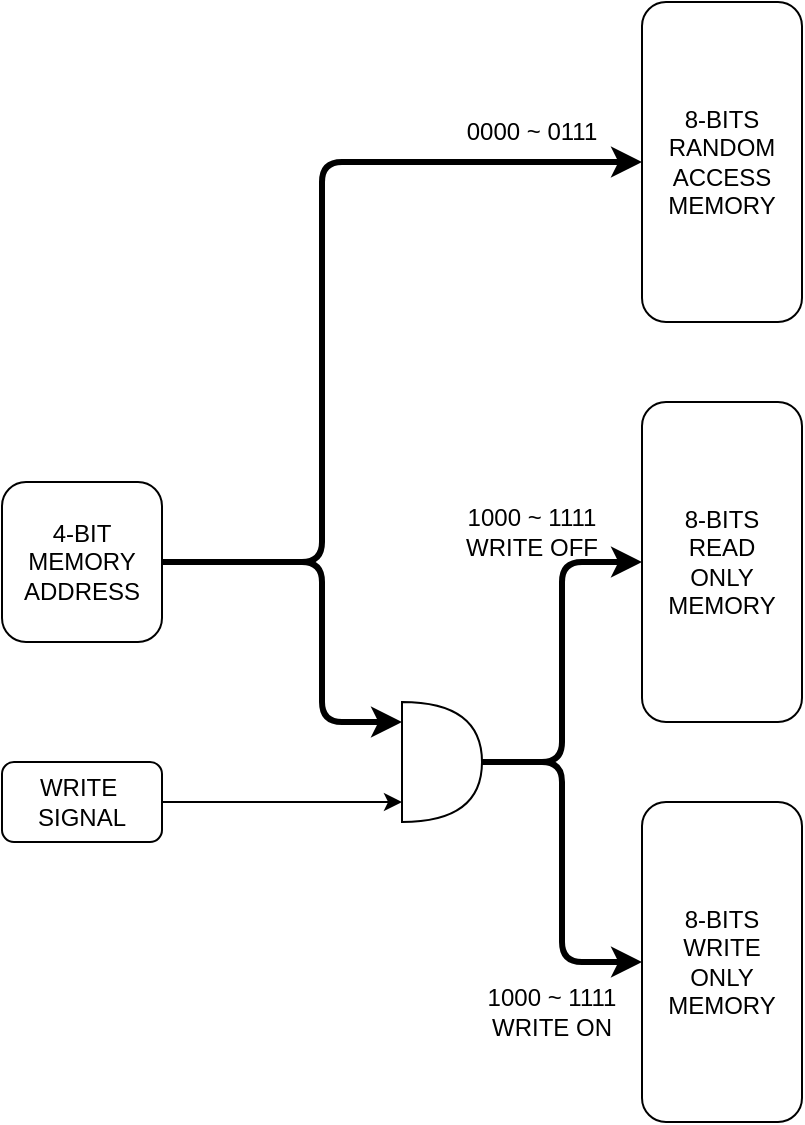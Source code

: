 <mxfile version="19.0.3" type="device"><diagram id="CEW2a40DihMgxlEmS-lu" name="Page-1"><mxGraphModel dx="981" dy="597" grid="1" gridSize="10" guides="1" tooltips="1" connect="1" arrows="1" fold="1" page="1" pageScale="1" pageWidth="1654" pageHeight="1169" math="0" shadow="0"><root><mxCell id="0"/><mxCell id="1" parent="0"/><mxCell id="6hhGulpWdwO3_v-PRKeV-1" value="4-BIT&lt;br&gt;MEMORY&lt;br&gt;ADDRESS" style="rounded=1;whiteSpace=wrap;html=1;" vertex="1" parent="1"><mxGeometry x="400" y="560" width="80" height="80" as="geometry"/></mxCell><mxCell id="6hhGulpWdwO3_v-PRKeV-2" value="WRITE&amp;nbsp;&lt;br&gt;SIGNAL" style="rounded=1;whiteSpace=wrap;html=1;" vertex="1" parent="1"><mxGeometry x="400" y="700" width="80" height="40" as="geometry"/></mxCell><mxCell id="6hhGulpWdwO3_v-PRKeV-3" value="8-BITS&lt;br&gt;RANDOM&lt;br&gt;ACCESS&lt;br&gt;MEMORY" style="rounded=1;whiteSpace=wrap;html=1;" vertex="1" parent="1"><mxGeometry x="720" y="320" width="80" height="160" as="geometry"/></mxCell><mxCell id="6hhGulpWdwO3_v-PRKeV-4" value="8-BITS&lt;br&gt;READ&lt;br&gt;ONLY&lt;br&gt;MEMORY" style="rounded=1;whiteSpace=wrap;html=1;" vertex="1" parent="1"><mxGeometry x="720" y="520" width="80" height="160" as="geometry"/></mxCell><mxCell id="6hhGulpWdwO3_v-PRKeV-5" value="8-BITS&lt;br&gt;WRITE&lt;br&gt;ONLY&lt;br&gt;MEMORY" style="rounded=1;whiteSpace=wrap;html=1;" vertex="1" parent="1"><mxGeometry x="720" y="720" width="80" height="160" as="geometry"/></mxCell><mxCell id="6hhGulpWdwO3_v-PRKeV-6" value="" style="endArrow=classic;html=1;rounded=1;exitX=1;exitY=0.5;exitDx=0;exitDy=0;entryX=0;entryY=0.5;entryDx=0;entryDy=0;strokeWidth=3;" edge="1" parent="1" source="6hhGulpWdwO3_v-PRKeV-1" target="6hhGulpWdwO3_v-PRKeV-3"><mxGeometry width="50" height="50" relative="1" as="geometry"><mxPoint x="690" y="650" as="sourcePoint"/><mxPoint x="740" y="600" as="targetPoint"/><Array as="points"><mxPoint x="560" y="600"/><mxPoint x="560" y="400"/></Array></mxGeometry></mxCell><mxCell id="6hhGulpWdwO3_v-PRKeV-7" value="0000 ~ 0111" style="text;html=1;strokeColor=none;fillColor=none;align=center;verticalAlign=middle;whiteSpace=wrap;rounded=0;" vertex="1" parent="1"><mxGeometry x="630" y="370" width="70" height="30" as="geometry"/></mxCell><mxCell id="6hhGulpWdwO3_v-PRKeV-8" value="" style="endArrow=classic;html=1;rounded=1;strokeWidth=3;" edge="1" parent="1"><mxGeometry width="50" height="50" relative="1" as="geometry"><mxPoint x="480" y="600" as="sourcePoint"/><mxPoint x="600" y="680" as="targetPoint"/><Array as="points"><mxPoint x="560" y="600"/><mxPoint x="560" y="680"/></Array></mxGeometry></mxCell><mxCell id="6hhGulpWdwO3_v-PRKeV-9" value="" style="endArrow=classic;html=1;rounded=1;strokeWidth=1;exitX=1;exitY=0.5;exitDx=0;exitDy=0;" edge="1" parent="1" source="6hhGulpWdwO3_v-PRKeV-2"><mxGeometry width="50" height="50" relative="1" as="geometry"><mxPoint x="640" y="690" as="sourcePoint"/><mxPoint x="600" y="720" as="targetPoint"/></mxGeometry></mxCell><mxCell id="6hhGulpWdwO3_v-PRKeV-10" value="1000 ~ 1111&lt;br&gt;WRITE OFF" style="text;html=1;strokeColor=none;fillColor=none;align=center;verticalAlign=middle;whiteSpace=wrap;rounded=0;" vertex="1" parent="1"><mxGeometry x="630" y="570" width="70" height="30" as="geometry"/></mxCell><mxCell id="6hhGulpWdwO3_v-PRKeV-11" value="" style="shape=or;whiteSpace=wrap;html=1;" vertex="1" parent="1"><mxGeometry x="600" y="670" width="40" height="60" as="geometry"/></mxCell><mxCell id="6hhGulpWdwO3_v-PRKeV-12" value="" style="endArrow=classic;html=1;rounded=1;strokeWidth=3;exitX=1;exitY=0.5;exitDx=0;exitDy=0;exitPerimeter=0;entryX=0;entryY=0.5;entryDx=0;entryDy=0;" edge="1" parent="1" source="6hhGulpWdwO3_v-PRKeV-11" target="6hhGulpWdwO3_v-PRKeV-4"><mxGeometry width="50" height="50" relative="1" as="geometry"><mxPoint x="740" y="570" as="sourcePoint"/><mxPoint x="700" y="590" as="targetPoint"/><Array as="points"><mxPoint x="680" y="700"/><mxPoint x="680" y="600"/></Array></mxGeometry></mxCell><mxCell id="6hhGulpWdwO3_v-PRKeV-13" value="1000 ~ 1111&lt;br&gt;WRITE ON" style="text;html=1;strokeColor=none;fillColor=none;align=center;verticalAlign=middle;whiteSpace=wrap;rounded=0;" vertex="1" parent="1"><mxGeometry x="640" y="810" width="70" height="30" as="geometry"/></mxCell><mxCell id="6hhGulpWdwO3_v-PRKeV-14" value="" style="endArrow=classic;html=1;rounded=1;strokeWidth=3;entryX=0;entryY=0.5;entryDx=0;entryDy=0;exitX=1;exitY=0.5;exitDx=0;exitDy=0;exitPerimeter=0;" edge="1" parent="1" source="6hhGulpWdwO3_v-PRKeV-11" target="6hhGulpWdwO3_v-PRKeV-5"><mxGeometry width="50" height="50" relative="1" as="geometry"><mxPoint x="750" y="780" as="sourcePoint"/><mxPoint x="800" y="730" as="targetPoint"/><Array as="points"><mxPoint x="680" y="700"/><mxPoint x="680" y="800"/></Array></mxGeometry></mxCell></root></mxGraphModel></diagram></mxfile>